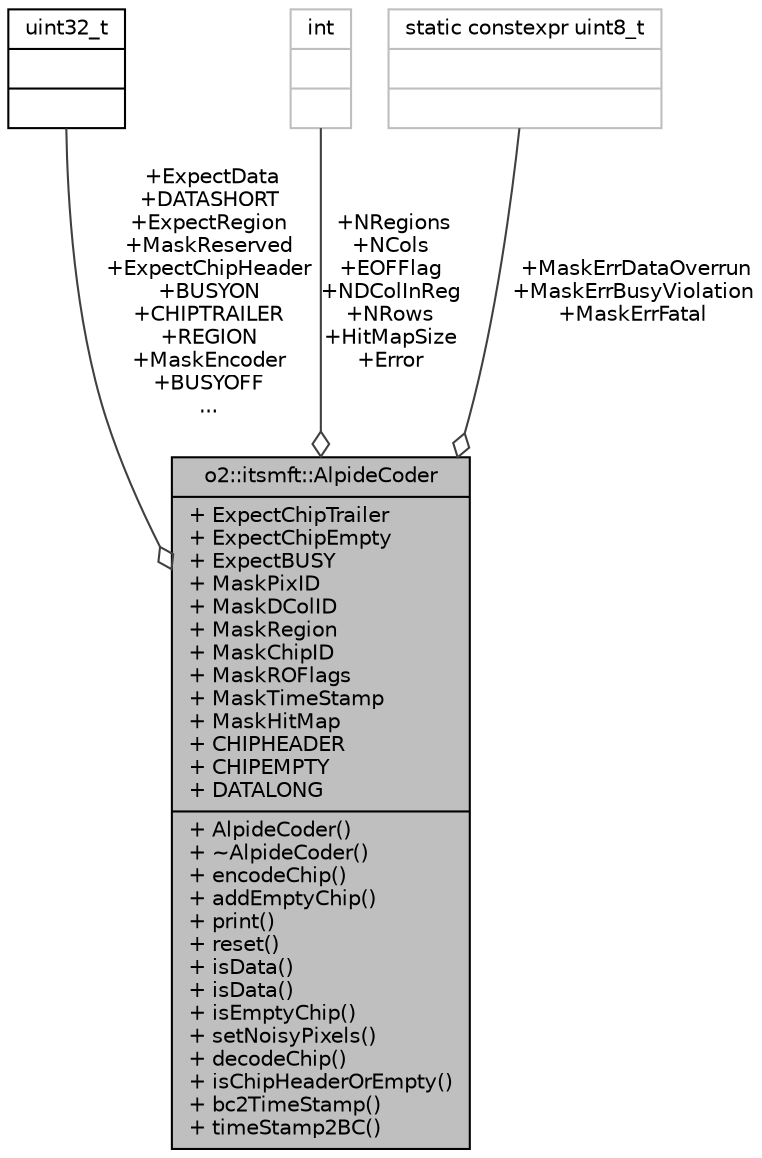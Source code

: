 digraph "o2::itsmft::AlpideCoder"
{
 // INTERACTIVE_SVG=YES
  bgcolor="transparent";
  edge [fontname="Helvetica",fontsize="10",labelfontname="Helvetica",labelfontsize="10"];
  node [fontname="Helvetica",fontsize="10",shape=record];
  Node1 [label="{o2::itsmft::AlpideCoder\n|+ ExpectChipTrailer\l+ ExpectChipEmpty\l+ ExpectBUSY\l+ MaskPixID\l+ MaskDColID\l+ MaskRegion\l+ MaskChipID\l+ MaskROFlags\l+ MaskTimeStamp\l+ MaskHitMap\l+ CHIPHEADER\l+ CHIPEMPTY\l+ DATALONG\l|+ AlpideCoder()\l+ ~AlpideCoder()\l+ encodeChip()\l+ addEmptyChip()\l+ print()\l+ reset()\l+ isData()\l+ isData()\l+ isEmptyChip()\l+ setNoisyPixels()\l+ decodeChip()\l+ isChipHeaderOrEmpty()\l+ bc2TimeStamp()\l+ timeStamp2BC()\l}",height=0.2,width=0.4,color="black", fillcolor="grey75", style="filled", fontcolor="black"];
  Node2 -> Node1 [color="grey25",fontsize="10",style="solid",label=" +ExpectData\n+DATASHORT\n+ExpectRegion\n+MaskReserved\n+ExpectChipHeader\n+BUSYON\n+CHIPTRAILER\n+REGION\n+MaskEncoder\n+BUSYOFF\n..." ,arrowhead="odiamond",fontname="Helvetica"];
  Node2 [label="{uint32_t\n||}",height=0.2,width=0.4,color="black",URL="$d3/d87/classuint32__t.html"];
  Node3 -> Node1 [color="grey25",fontsize="10",style="solid",label=" +NRegions\n+NCols\n+EOFFlag\n+NDColInReg\n+NRows\n+HitMapSize\n+Error" ,arrowhead="odiamond",fontname="Helvetica"];
  Node3 [label="{int\n||}",height=0.2,width=0.4,color="grey75"];
  Node4 -> Node1 [color="grey25",fontsize="10",style="solid",label=" +MaskErrDataOverrun\n+MaskErrBusyViolation\n+MaskErrFatal" ,arrowhead="odiamond",fontname="Helvetica"];
  Node4 [label="{static constexpr uint8_t\n||}",height=0.2,width=0.4,color="grey75"];
}
